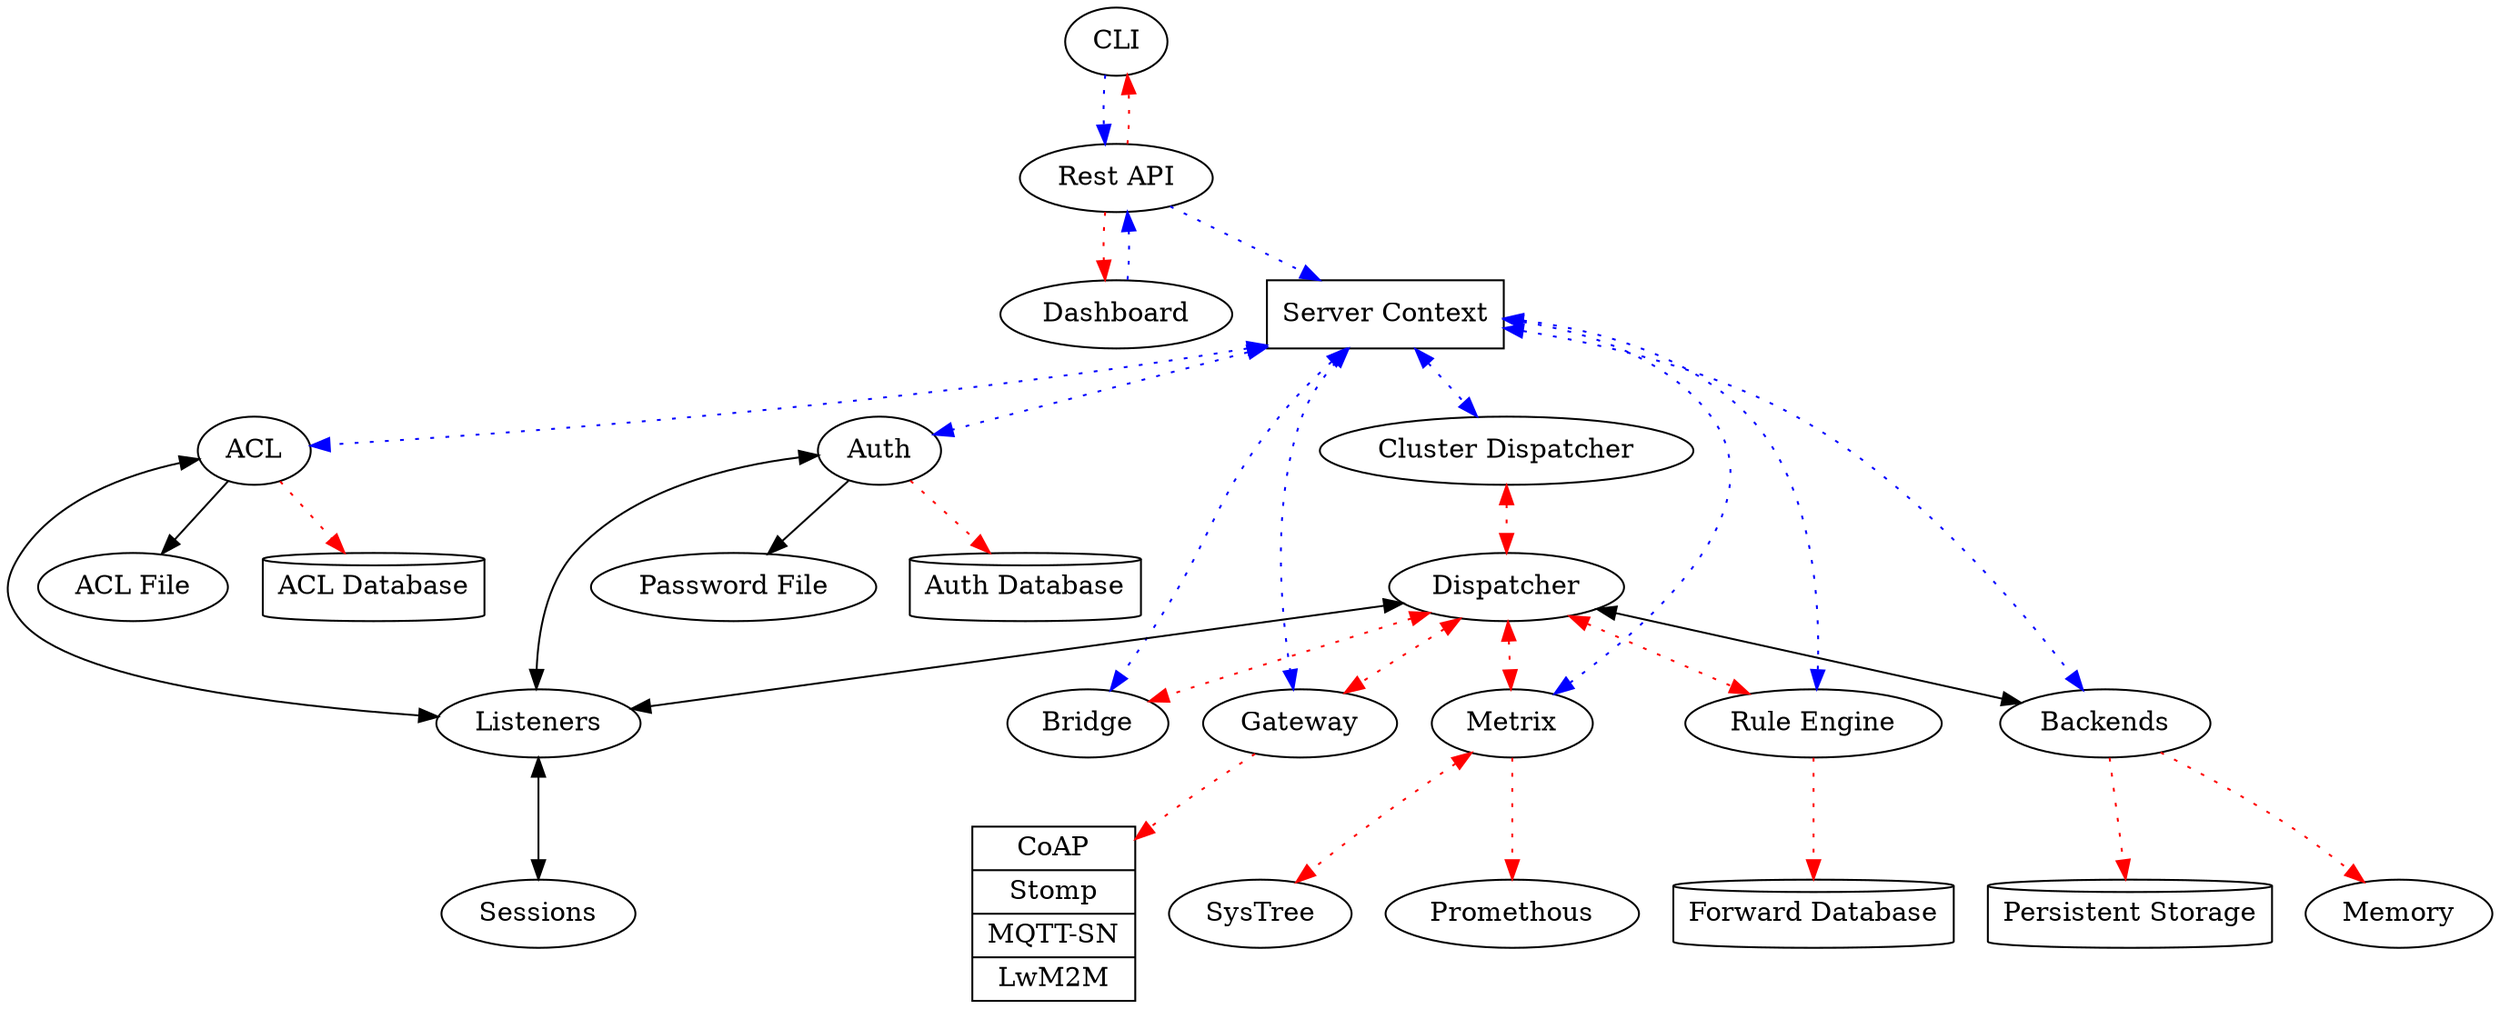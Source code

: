 
digraph {
	// cli
	CLI -> "Rest API" [style=dotted, color=blue];
	"Rest API" -> CLI [style=dotted, color=red];

	// dashboard app
	Dashboard -> "Rest API" [style=dotted, color=blue];
	"Rest API" -> Dashboard [style=dotted, color=red];

	"Rest API" -> "Server Context" [style=dotted, color=blue];

	"Server Context" [shape=box];
	"Server Context" -> ACL [dir=both, style=dotted, color=blue];
	"Server Context" -> Auth [dir=both, style=dotted, color=blue];
	"Server Context" -> Bridge [dir=both, style=dotted, color=blue];
	"Server Context" -> Gateway [dir=both, style=dotted, color=blue];
	"Server Context" -> Metrix [dir=both, style=dotted, color=blue];
	"Server Context" -> "Cluster Dispatcher" [dir=both, style=dotted, color=blue];
	"Server Context" -> "Rule Engine" [dir=both, style=dotted, color=blue];
	"Server Context" -> Backends [dir=both, style=dotted, color=blue];

	"Cluster Dispatcher" -> Dispatcher [dir=both, color=red, style=dotted];

	Dispatcher -> Listeners [dir=both];
	Listeners -> Sessions [dir=both];

	Dispatcher -> Backends [dir=both];
	Backends -> Memory [color=red, style=dotted];
	"Persistent Storage" [shape=cylinder];
	Backends -> "Persistent Storage" [color=red, style=dotted];

	// ACL app
	ACL -> Listeners [dir=both];
	ACL -> "ACL File";
	"ACL Database" [shape=cylinder];
	ACL -> "ACL Database" [style=dotted, color=red];

	// auth app
	Auth -> Listeners [dir=both];
	Auth -> "Password File";
	"Auth Database" [shape=cylinder];
	Auth -> "Auth Database" [style=dotted, color=red];

	// mqtt bridge app
	Dispatcher -> Bridge [dir=both,style=dotted, color=red];

	// gateway app
	Dispatcher -> Gateway [dir=both, style=dotted, color=red];
	ExternalProtocols [shape=record, label="{ CoAP | Stomp | MQTT-SN | LwM2M }"];
	Gateway -> ExternalProtocols [style=dotted, color=red];

	// monitor app
	Dispatcher -> Metrix [dir=both, style=dotted, color=red];
	Metrix -> Promethous [style=dotted, color=red];
	Metrix -> SysTree [dir=both, style=dotted, color=red];

	// rule engine app
	Dispatcher -> "Rule Engine" [dir=both, style=dotted, color=red];
	"Forward Database" [shape=cylinder];
	"Rule Engine" -> "Forward Database" [style=dotted, color=red];
}
